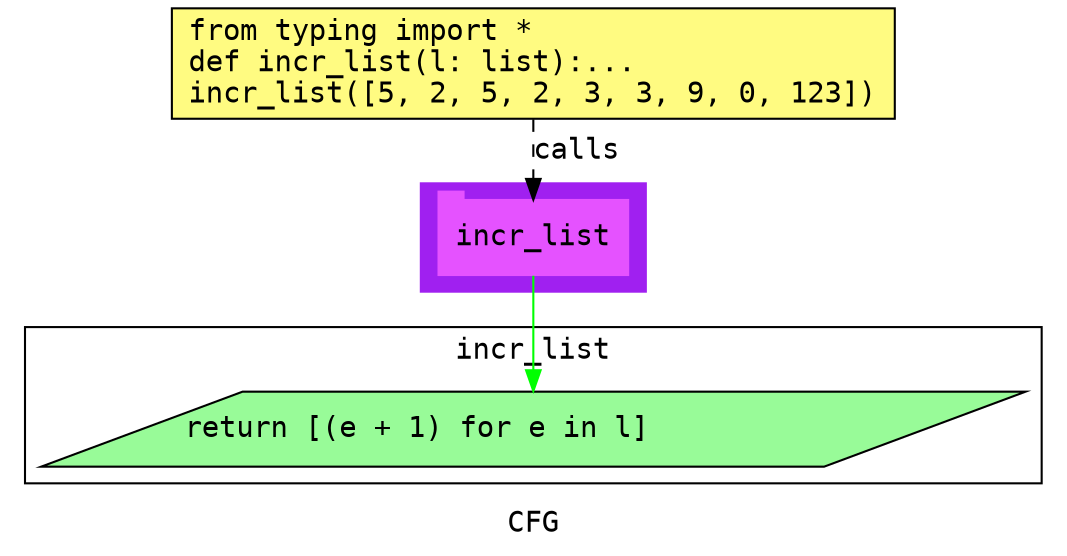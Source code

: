 digraph cluster286CFG {
	graph [bb="0,0,488,259",
		compound=True,
		fontname="DejaVu Sans Mono",
		label=CFG,
		lheight=0.21,
		lp="244,11.5",
		lwidth=0.35,
		pack=False,
		rankdir=TB,
		ranksep=0.02
	];
	node [fontname="DejaVu Sans Mono",
		label="\N"
	];
	edge [fontname="DejaVu Sans Mono"];
	subgraph cluster_1 {
		graph [bb="190,123,298,175",
			color=purple,
			compound=true,
			fontname="DejaVu Sans Mono",
			label="",
			rankdir=TB,
			ranksep=0.02,
			shape=tab,
			style=filled
		];
		node [fontname="DejaVu Sans Mono"];
		edge [fontname="DejaVu Sans Mono"];
		6	[color="#E552FF",
			height=0.5,
			label=incr_list,
			linenum="[5]",
			pos="244,149",
			shape=tab,
			style=filled,
			width=1.2639];
	}
	subgraph cluster0incr_list {
		graph [bb="8,31,480,106",
			compound=True,
			fontname="DejaVu Sans Mono",
			label=incr_list,
			lheight=0.21,
			lp="244,94.5",
			lwidth=1.04,
			pack=False,
			rankdir=TB,
			ranksep=0.02
		];
		node [fontname="DejaVu Sans Mono"];
		edge [fontname="DejaVu Sans Mono"];
		3	[fillcolor="#98fb98",
			height=0.5,
			label="return [(e + 1) for e in l]\l",
			linenum="[3]",
			pos="244,57",
			shape=parallelogram,
			style="filled,solid",
			width=6.3265];
	}
	1	[fillcolor="#FFFB81",
		height=0.73611,
		label="from typing import *\ldef incr_list(l: list):...\lincr_list([5, 2, 5, 2, 3, 3, 9, 0, 123])\l",
		linenum="[1]",
		pos="244,232.5",
		shape=rectangle,
		style="filled,solid",
		width=4.8194];
	1 -> 6	[label=calls,
		lp="265,190.5",
		pos="e,244,167.13 244,205.71 244,196.66 244,186.47 244,177.3",
		style=dashed];
	6 -> 3	[color=green,
		pos="e,244,75.3 244,130.65 244,117.82 244,100.11 244,85.381"];
}
